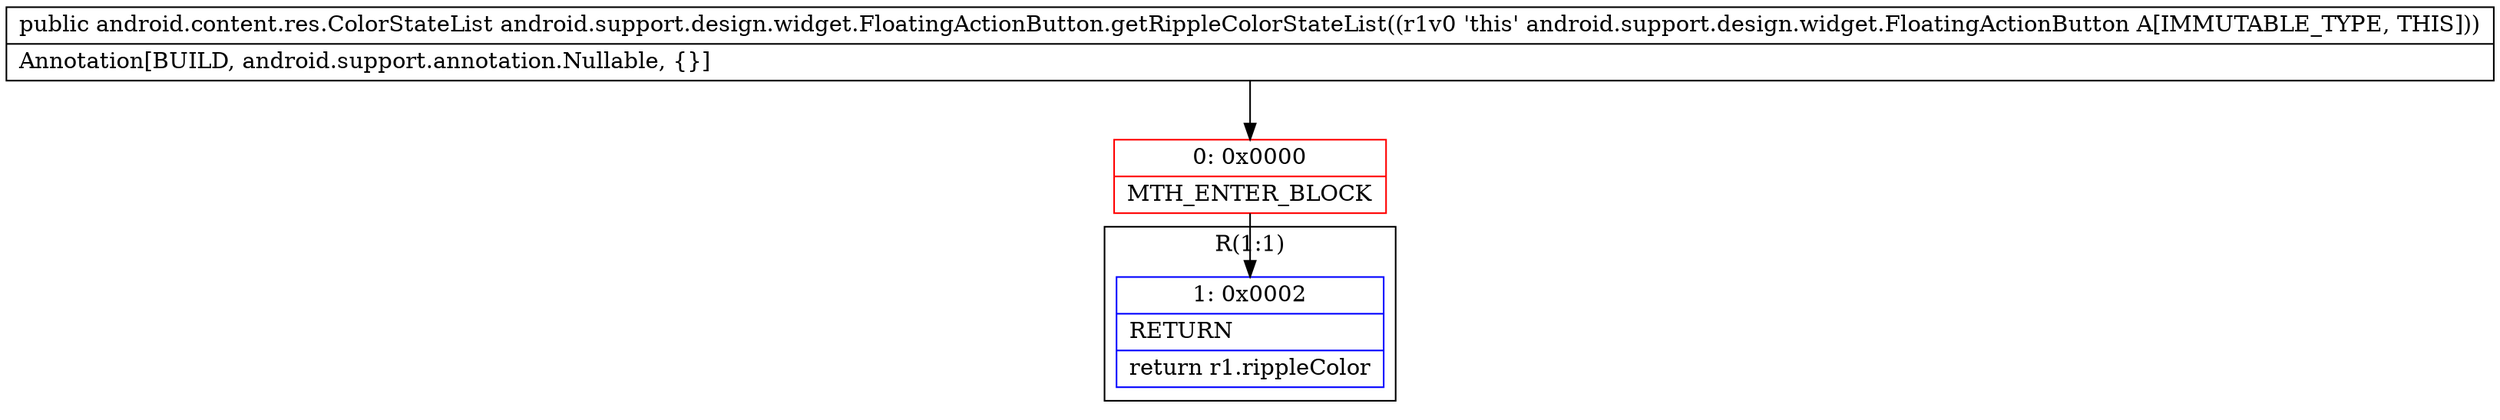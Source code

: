 digraph "CFG forandroid.support.design.widget.FloatingActionButton.getRippleColorStateList()Landroid\/content\/res\/ColorStateList;" {
subgraph cluster_Region_2127091227 {
label = "R(1:1)";
node [shape=record,color=blue];
Node_1 [shape=record,label="{1\:\ 0x0002|RETURN\l|return r1.rippleColor\l}"];
}
Node_0 [shape=record,color=red,label="{0\:\ 0x0000|MTH_ENTER_BLOCK\l}"];
MethodNode[shape=record,label="{public android.content.res.ColorStateList android.support.design.widget.FloatingActionButton.getRippleColorStateList((r1v0 'this' android.support.design.widget.FloatingActionButton A[IMMUTABLE_TYPE, THIS]))  | Annotation[BUILD, android.support.annotation.Nullable, \{\}]\l}"];
MethodNode -> Node_0;
Node_0 -> Node_1;
}

